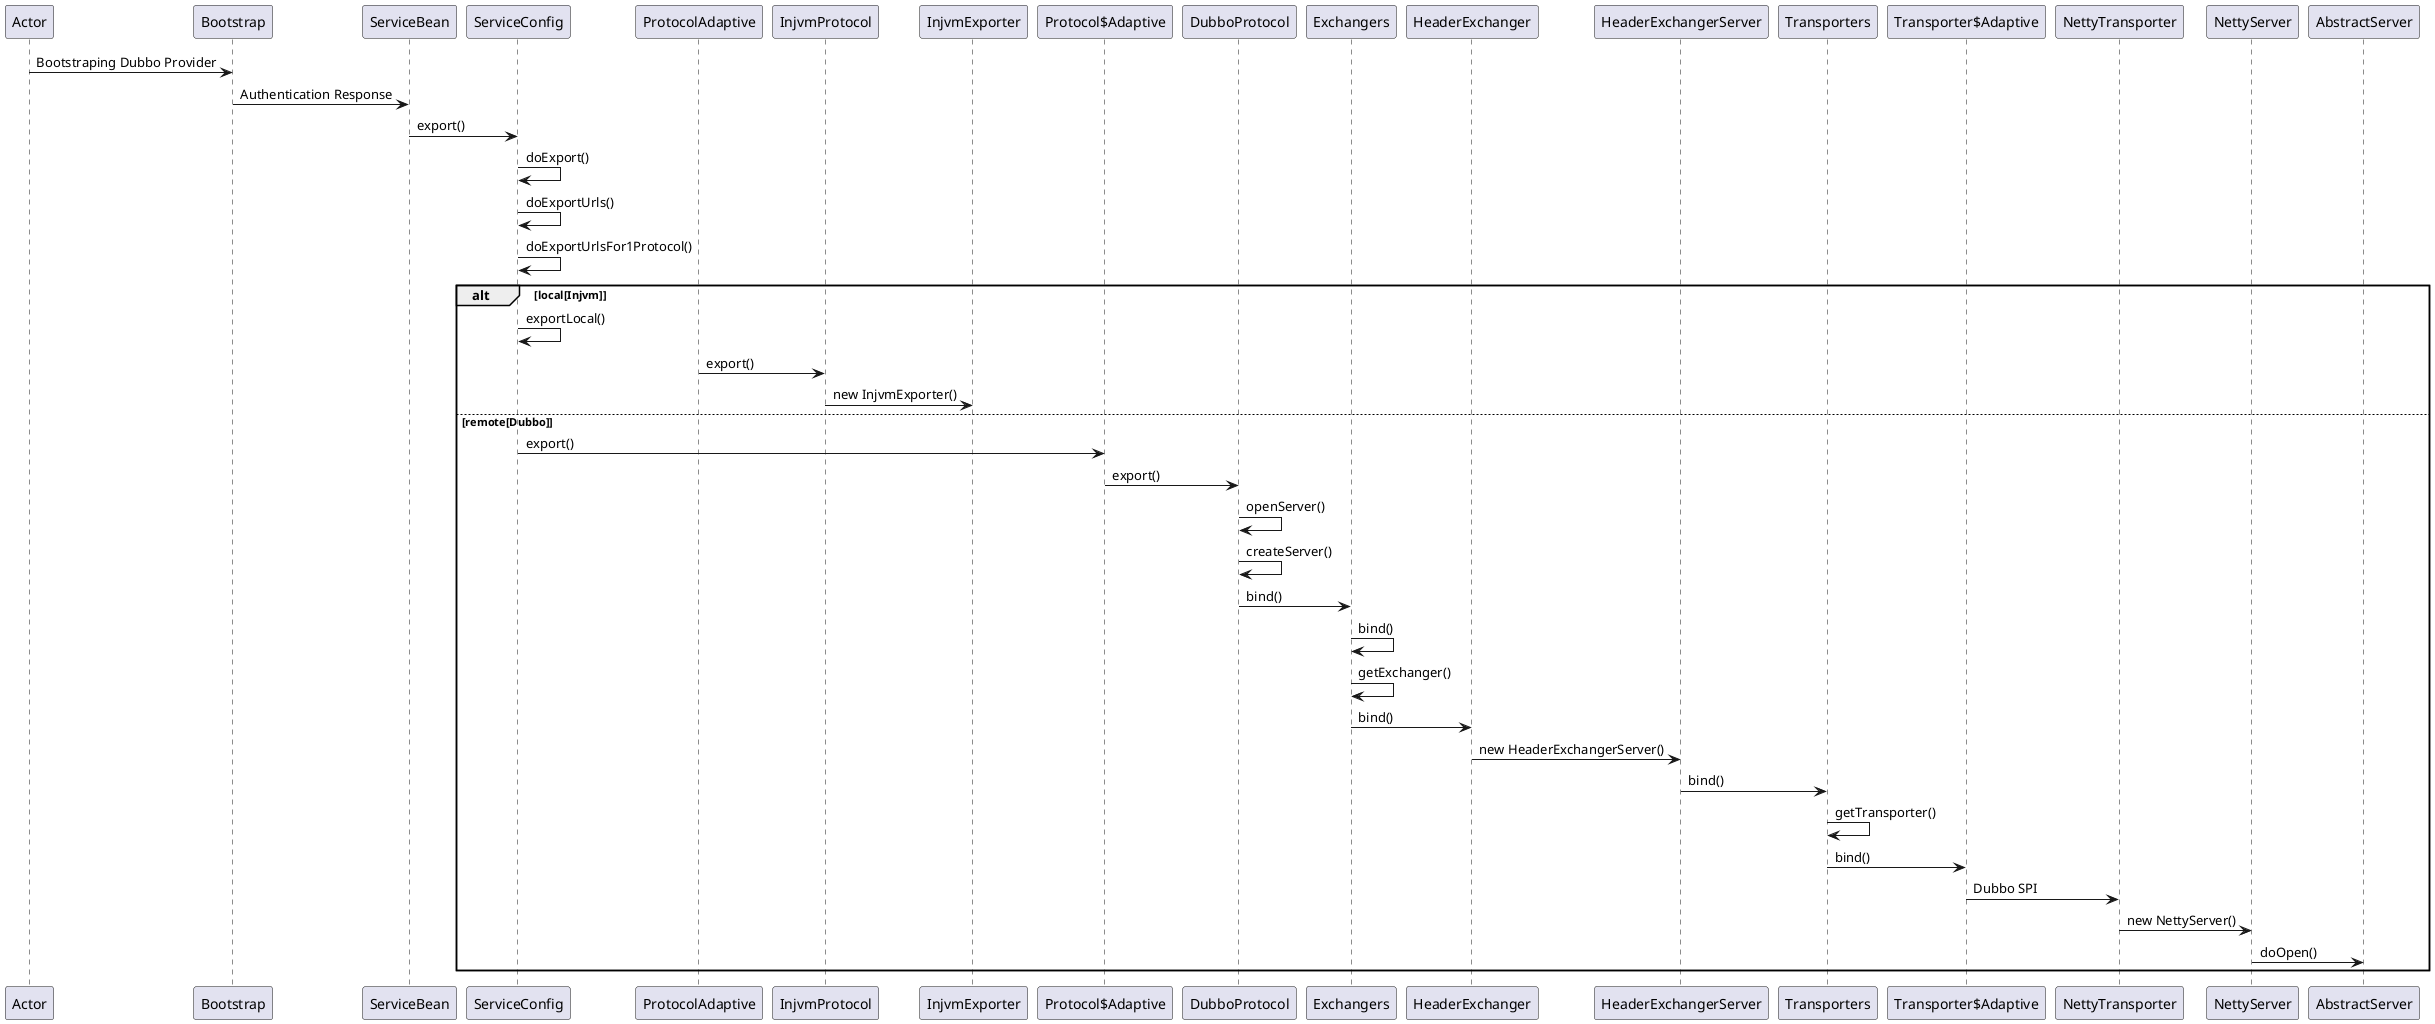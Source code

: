 @startuml
Actor -> Bootstrap: Bootstraping Dubbo Provider
Bootstrap -> ServiceBean: Authentication Response
ServiceBean -> ServiceConfig: export()
ServiceConfig -> ServiceConfig: doExport()
ServiceConfig -> ServiceConfig: doExportUrls()
ServiceConfig -> ServiceConfig: doExportUrlsFor1Protocol()
alt local[Injvm]
ServiceConfig -> ServiceConfig: exportLocal()
ProtocolAdaptive -> InjvmProtocol: export()
InjvmProtocol -> InjvmExporter: new InjvmExporter()
else remote[Dubbo]
ServiceConfig -> "Protocol$Adaptive": export()
"Protocol$Adaptive" -> DubboProtocol: export()
DubboProtocol -> DubboProtocol: openServer()
DubboProtocol -> DubboProtocol: createServer()
DubboProtocol -> Exchangers: bind()
Exchangers -> Exchangers: bind()
Exchangers -> Exchangers: getExchanger()
Exchangers -> HeaderExchanger: bind()
HeaderExchanger -> HeaderExchangerServer: new HeaderExchangerServer()
HeaderExchangerServer -> Transporters: bind()
Transporters -> Transporters: getTransporter()
Transporters -> "Transporter$Adaptive": bind()
"Transporter$Adaptive" -> NettyTransporter: Dubbo SPI
NettyTransporter -> NettyServer: new NettyServer()
NettyServer -> AbstractServer: doOpen()
end
@enduml